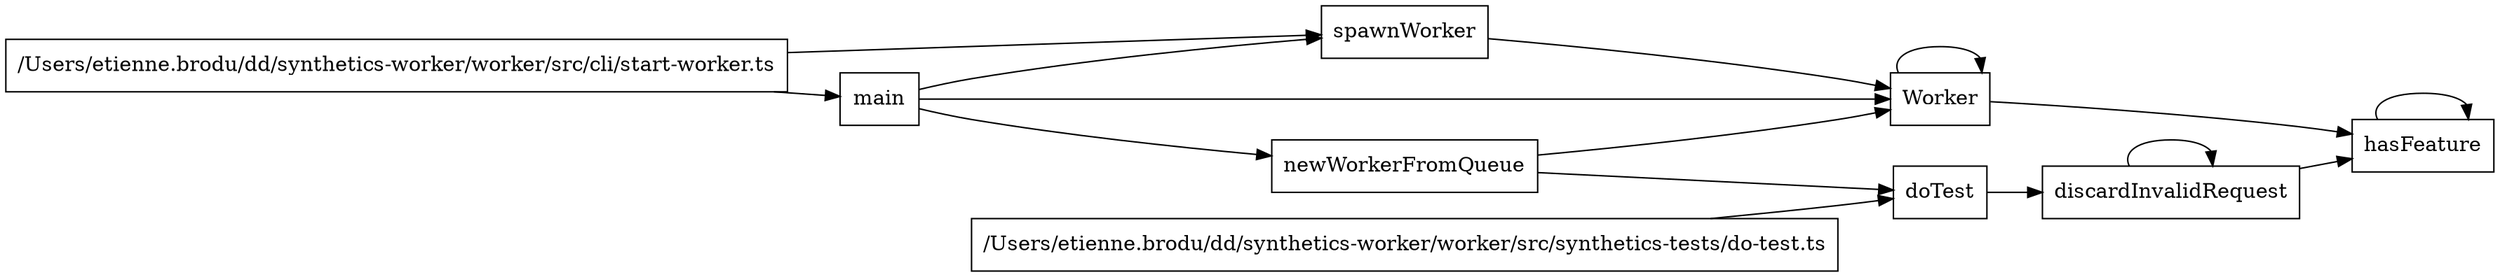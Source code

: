 digraph configDependents {
  rankdir=LR;
  node [shape=box]
  "Worker" -> "Worker"
  "spawnWorker" -> "Worker"
  "main" -> "Worker"
  "newWorkerFromQueue" -> "Worker"
  "doTest" -> "discardInvalidRequest"
  "discardInvalidRequest" -> "discardInvalidRequest"
  "/Users/etienne.brodu/dd/synthetics-worker/worker/src/synthetics-tests/do-test.ts" -> "doTest"
  "newWorkerFromQueue" -> "doTest"
  "hasFeature" -> "hasFeature"
  "discardInvalidRequest" -> "hasFeature"
  "Worker" -> "hasFeature"
  "/Users/etienne.brodu/dd/synthetics-worker/worker/src/cli/start-worker.ts" -> "main"
  "main" -> "newWorkerFromQueue"
  "/Users/etienne.brodu/dd/synthetics-worker/worker/src/cli/start-worker.ts" -> "spawnWorker"
  "main" -> "spawnWorker"
}